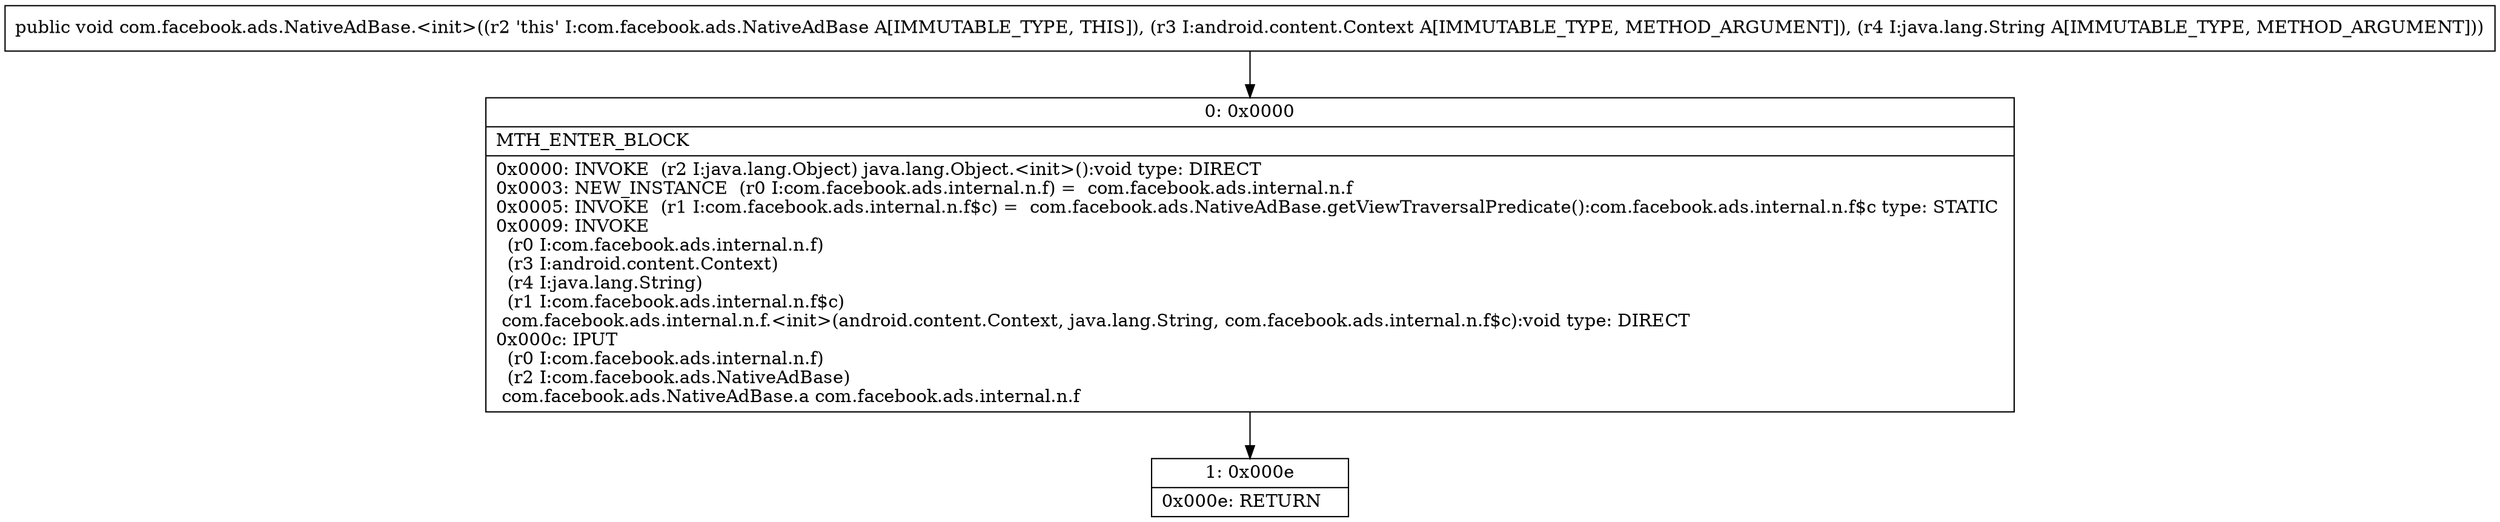 digraph "CFG forcom.facebook.ads.NativeAdBase.\<init\>(Landroid\/content\/Context;Ljava\/lang\/String;)V" {
Node_0 [shape=record,label="{0\:\ 0x0000|MTH_ENTER_BLOCK\l|0x0000: INVOKE  (r2 I:java.lang.Object) java.lang.Object.\<init\>():void type: DIRECT \l0x0003: NEW_INSTANCE  (r0 I:com.facebook.ads.internal.n.f) =  com.facebook.ads.internal.n.f \l0x0005: INVOKE  (r1 I:com.facebook.ads.internal.n.f$c) =  com.facebook.ads.NativeAdBase.getViewTraversalPredicate():com.facebook.ads.internal.n.f$c type: STATIC \l0x0009: INVOKE  \l  (r0 I:com.facebook.ads.internal.n.f)\l  (r3 I:android.content.Context)\l  (r4 I:java.lang.String)\l  (r1 I:com.facebook.ads.internal.n.f$c)\l com.facebook.ads.internal.n.f.\<init\>(android.content.Context, java.lang.String, com.facebook.ads.internal.n.f$c):void type: DIRECT \l0x000c: IPUT  \l  (r0 I:com.facebook.ads.internal.n.f)\l  (r2 I:com.facebook.ads.NativeAdBase)\l com.facebook.ads.NativeAdBase.a com.facebook.ads.internal.n.f \l}"];
Node_1 [shape=record,label="{1\:\ 0x000e|0x000e: RETURN   \l}"];
MethodNode[shape=record,label="{public void com.facebook.ads.NativeAdBase.\<init\>((r2 'this' I:com.facebook.ads.NativeAdBase A[IMMUTABLE_TYPE, THIS]), (r3 I:android.content.Context A[IMMUTABLE_TYPE, METHOD_ARGUMENT]), (r4 I:java.lang.String A[IMMUTABLE_TYPE, METHOD_ARGUMENT])) }"];
MethodNode -> Node_0;
Node_0 -> Node_1;
}

